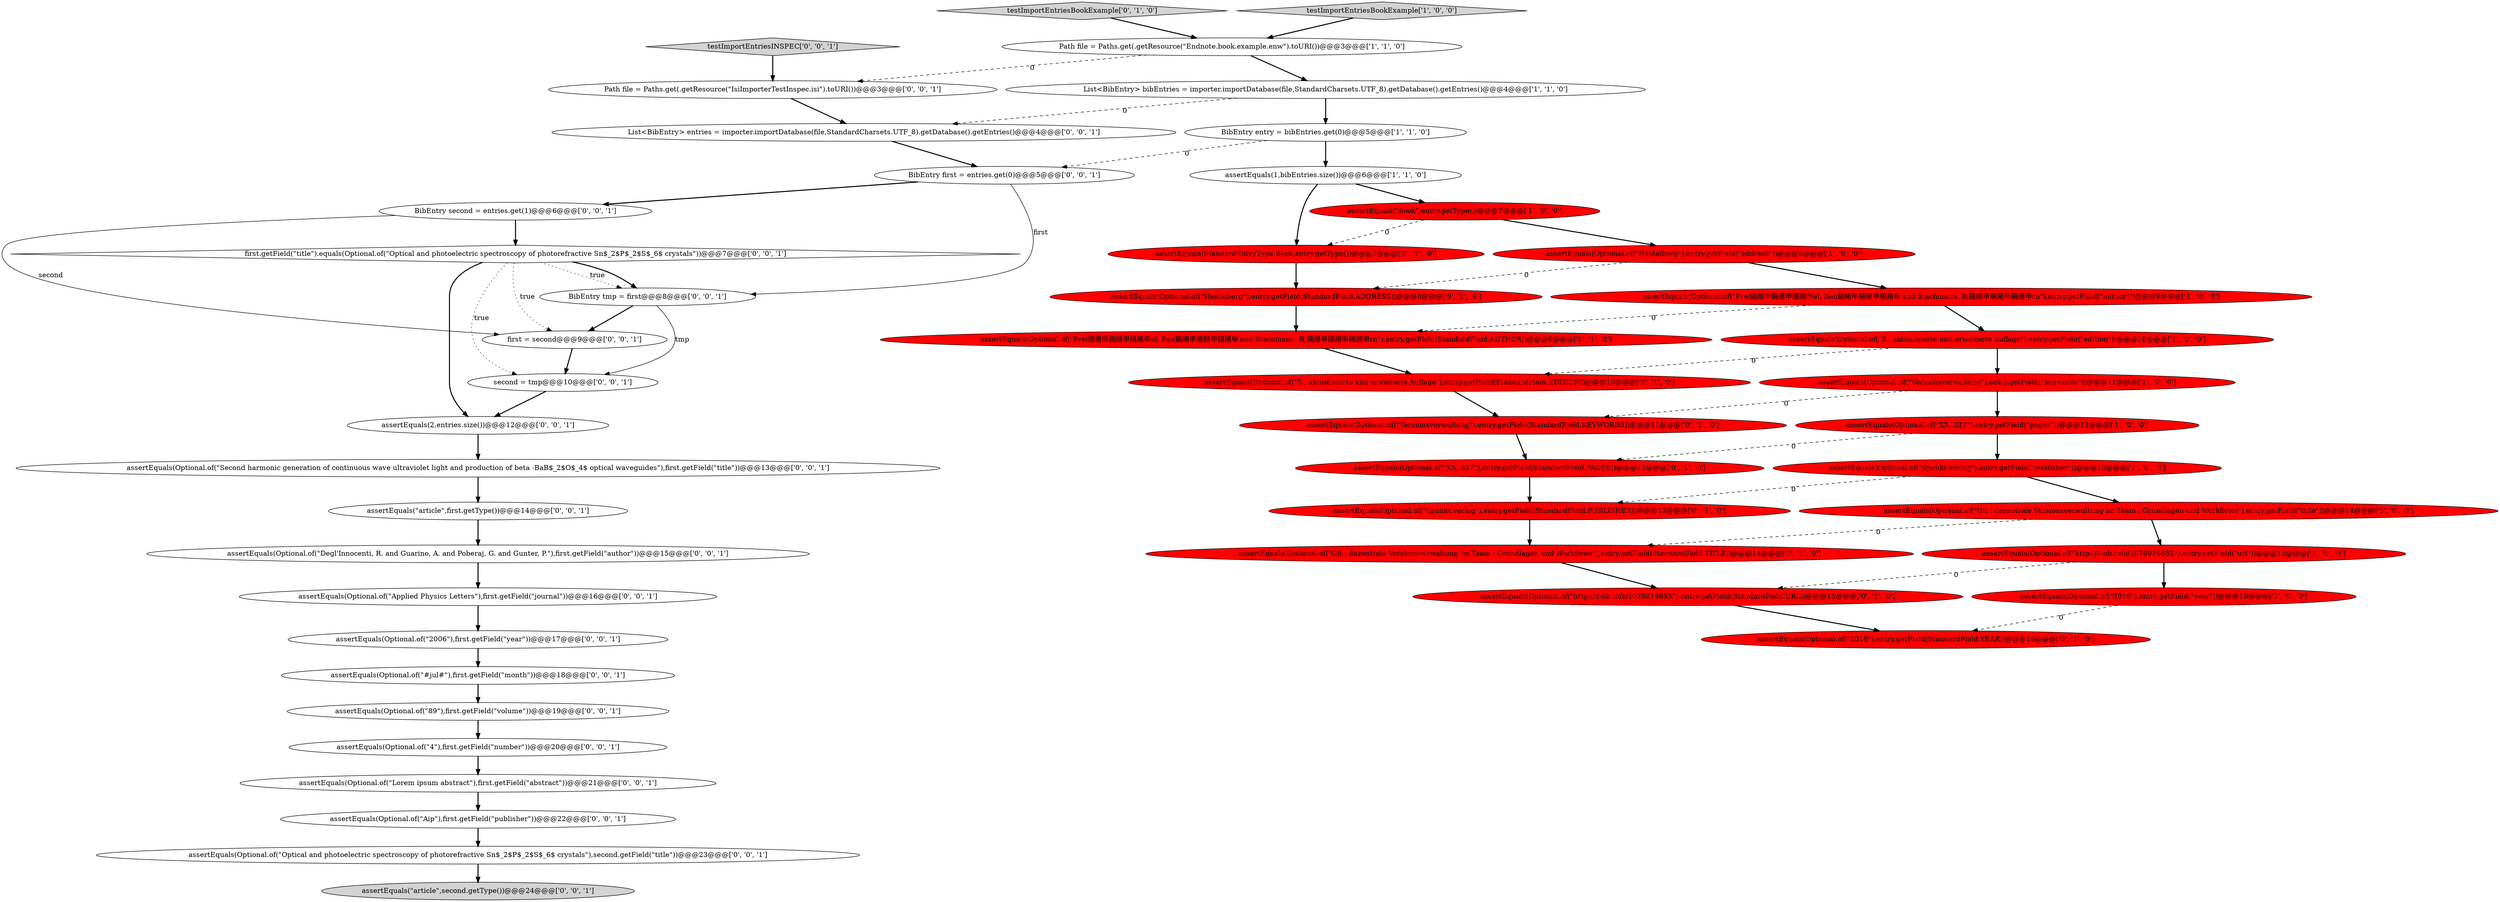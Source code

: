 digraph {
34 [style = filled, label = "List<BibEntry> entries = importer.importDatabase(file,StandardCharsets.UTF_8).getDatabase().getEntries()@@@4@@@['0', '0', '1']", fillcolor = white, shape = ellipse image = "AAA0AAABBB3BBB"];
3 [style = filled, label = "Path file = Paths.get(.getResource(\"Endnote.book.example.enw\").toURI())@@@3@@@['1', '1', '0']", fillcolor = white, shape = ellipse image = "AAA0AAABBB1BBB"];
5 [style = filled, label = "assertEquals(Optional.of(\"3., aktualisierte und erweiterte Auflage\"),entry.getField(\"edition\"))@@@10@@@['1', '0', '0']", fillcolor = red, shape = ellipse image = "AAA1AAABBB1BBB"];
19 [style = filled, label = "assertEquals(Optional.of(\"Git : dezentrale Versionsverwaltung im Team : Grundlagen und Workflows\"),entry.getField(StandardField.TITLE))@@@14@@@['0', '1', '0']", fillcolor = red, shape = ellipse image = "AAA1AAABBB2BBB"];
13 [style = filled, label = "assertEquals(Optional.of(\"dpunkt.verlag\"),entry.getField(\"publisher\"))@@@13@@@['1', '0', '0']", fillcolor = red, shape = ellipse image = "AAA1AAABBB1BBB"];
43 [style = filled, label = "assertEquals(Optional.of(\"Applied Physics Letters\"),first.getField(\"journal\"))@@@16@@@['0', '0', '1']", fillcolor = white, shape = ellipse image = "AAA0AAABBB3BBB"];
15 [style = filled, label = "assertEquals(Optional.of(\"XX, 327\"),entry.getField(StandardField.PAGES))@@@12@@@['0', '1', '0']", fillcolor = red, shape = ellipse image = "AAA1AAABBB2BBB"];
46 [style = filled, label = "assertEquals(Optional.of(\"Aip\"),first.getField(\"publisher\"))@@@22@@@['0', '0', '1']", fillcolor = white, shape = ellipse image = "AAA0AAABBB3BBB"];
45 [style = filled, label = "assertEquals(Optional.of(\"Degl'Innocenti, R. and Guarino, A. and Poberaj, G. and Gunter, P.\"),first.getField(\"author\"))@@@15@@@['0', '0', '1']", fillcolor = white, shape = ellipse image = "AAA0AAABBB3BBB"];
35 [style = filled, label = "first.getField(\"title\").equals(Optional.of(\"Optical and photoelectric spectroscopy of photorefractive Sn$_2$P$_2$S$_6$ crystals\"))@@@7@@@['0', '0', '1']", fillcolor = white, shape = diamond image = "AAA0AAABBB3BBB"];
8 [style = filled, label = "assertEquals(Optional.of(\"2016\"),entry.getField(\"year\"))@@@16@@@['1', '0', '0']", fillcolor = red, shape = ellipse image = "AAA1AAABBB1BBB"];
20 [style = filled, label = "assertEquals(Optional.of(\"3., aktualisierte und erweiterte Auflage\"),entry.getField(StandardField.EDITION))@@@10@@@['0', '1', '0']", fillcolor = red, shape = ellipse image = "AAA1AAABBB2BBB"];
40 [style = filled, label = "assertEquals(Optional.of(\"Optical and photoelectric spectroscopy of photorefractive Sn$_2$P$_2$S$_6$ crystals\"),second.getField(\"title\"))@@@23@@@['0', '0', '1']", fillcolor = white, shape = ellipse image = "AAA0AAABBB3BBB"];
42 [style = filled, label = "testImportEntriesINSPEC['0', '0', '1']", fillcolor = lightgray, shape = diamond image = "AAA0AAABBB3BBB"];
41 [style = filled, label = "BibEntry first = entries.get(0)@@@5@@@['0', '0', '1']", fillcolor = white, shape = ellipse image = "AAA0AAABBB3BBB"];
22 [style = filled, label = "assertEquals(Optional.of(\"Versionsverwaltung\"),entry.getField(StandardField.KEYWORDS))@@@11@@@['0', '1', '0']", fillcolor = red, shape = ellipse image = "AAA1AAABBB2BBB"];
29 [style = filled, label = "BibEntry tmp = first@@@8@@@['0', '0', '1']", fillcolor = white, shape = ellipse image = "AAA0AAABBB3BBB"];
0 [style = filled, label = "assertEquals(Optional.of(\"Versionsverwaltung\"),entry.getField(\"keywords\"))@@@11@@@['1', '0', '0']", fillcolor = red, shape = ellipse image = "AAA1AAABBB1BBB"];
39 [style = filled, label = "BibEntry second = entries.get(1)@@@6@@@['0', '0', '1']", fillcolor = white, shape = ellipse image = "AAA0AAABBB3BBB"];
26 [style = filled, label = "second = tmp@@@10@@@['0', '0', '1']", fillcolor = white, shape = ellipse image = "AAA0AAABBB3BBB"];
36 [style = filled, label = "assertEquals(Optional.of(\"Lorem ipsum abstract\"),first.getField(\"abstract\"))@@@21@@@['0', '0', '1']", fillcolor = white, shape = ellipse image = "AAA0AAABBB3BBB"];
28 [style = filled, label = "Path file = Paths.get(.getResource(\"IsiImporterTestInspec.isi\").toURI())@@@3@@@['0', '0', '1']", fillcolor = white, shape = ellipse image = "AAA0AAABBB3BBB"];
25 [style = filled, label = "assertEquals(Optional.of(\"http://d-nb.info/107601965X\"),entry.getField(StandardField.URL))@@@15@@@['0', '1', '0']", fillcolor = red, shape = ellipse image = "AAA1AAABBB2BBB"];
21 [style = filled, label = "assertEquals(Optional.of(\"2016\"),entry.getField(StandardField.YEAR))@@@16@@@['0', '1', '0']", fillcolor = red, shape = ellipse image = "AAA1AAABBB2BBB"];
47 [style = filled, label = "assertEquals(Optional.of(\"Second harmonic generation of continuous wave ultraviolet light and production of beta -BaB$_2$O$_4$ optical waveguides\"),first.getField(\"title\"))@@@13@@@['0', '0', '1']", fillcolor = white, shape = ellipse image = "AAA0AAABBB3BBB"];
17 [style = filled, label = "testImportEntriesBookExample['0', '1', '0']", fillcolor = lightgray, shape = diamond image = "AAA0AAABBB2BBB"];
33 [style = filled, label = "first = second@@@9@@@['0', '0', '1']", fillcolor = white, shape = ellipse image = "AAA0AAABBB3BBB"];
38 [style = filled, label = "assertEquals(Optional.of(\"89\"),first.getField(\"volume\"))@@@19@@@['0', '0', '1']", fillcolor = white, shape = ellipse image = "AAA0AAABBB3BBB"];
18 [style = filled, label = "assertEquals(Optional.of(\"Prei鐃緒申鐃緒申鐃緒申el, Ren鐃緒申鐃緒申鐃緒申 and Stachmann, Bj鐃緒申鐃緒申鐃緒申rn\"),entry.getField(StandardField.AUTHOR))@@@9@@@['0', '1', '0']", fillcolor = red, shape = ellipse image = "AAA1AAABBB2BBB"];
30 [style = filled, label = "assertEquals(2,entries.size())@@@12@@@['0', '0', '1']", fillcolor = white, shape = ellipse image = "AAA0AAABBB3BBB"];
24 [style = filled, label = "assertEquals(Optional.of(\"dpunkt.verlag\"),entry.getField(StandardField.PUBLISHER))@@@13@@@['0', '1', '0']", fillcolor = red, shape = ellipse image = "AAA1AAABBB2BBB"];
2 [style = filled, label = "assertEquals(\"book\",entry.getType())@@@7@@@['1', '0', '0']", fillcolor = red, shape = ellipse image = "AAA1AAABBB1BBB"];
44 [style = filled, label = "assertEquals(Optional.of(\"#jul#\"),first.getField(\"month\"))@@@18@@@['0', '0', '1']", fillcolor = white, shape = ellipse image = "AAA0AAABBB3BBB"];
14 [style = filled, label = "BibEntry entry = bibEntries.get(0)@@@5@@@['1', '1', '0']", fillcolor = white, shape = ellipse image = "AAA0AAABBB1BBB"];
32 [style = filled, label = "assertEquals(Optional.of(\"4\"),first.getField(\"number\"))@@@20@@@['0', '0', '1']", fillcolor = white, shape = ellipse image = "AAA0AAABBB3BBB"];
10 [style = filled, label = "testImportEntriesBookExample['1', '0', '0']", fillcolor = lightgray, shape = diamond image = "AAA0AAABBB1BBB"];
27 [style = filled, label = "assertEquals(\"article\",second.getType())@@@24@@@['0', '0', '1']", fillcolor = lightgray, shape = ellipse image = "AAA0AAABBB3BBB"];
6 [style = filled, label = "assertEquals(Optional.of(\"Prei鐃緒申鐃緒申鐃緒申el, Ren鐃緒申鐃緒申鐃緒申 and Stachmann, Bj鐃緒申鐃緒申鐃緒申rn\"),entry.getField(\"author\"))@@@9@@@['1', '0', '0']", fillcolor = red, shape = ellipse image = "AAA1AAABBB1BBB"];
37 [style = filled, label = "assertEquals(Optional.of(\"2006\"),first.getField(\"year\"))@@@17@@@['0', '0', '1']", fillcolor = white, shape = ellipse image = "AAA0AAABBB3BBB"];
23 [style = filled, label = "assertEquals(Optional.of(\"Heidelberg\"),entry.getField(StandardField.ADDRESS))@@@8@@@['0', '1', '0']", fillcolor = red, shape = ellipse image = "AAA1AAABBB2BBB"];
31 [style = filled, label = "assertEquals(\"article\",first.getType())@@@14@@@['0', '0', '1']", fillcolor = white, shape = ellipse image = "AAA0AAABBB3BBB"];
7 [style = filled, label = "assertEquals(1,bibEntries.size())@@@6@@@['1', '1', '0']", fillcolor = white, shape = ellipse image = "AAA0AAABBB1BBB"];
4 [style = filled, label = "assertEquals(Optional.of(\"Git : dezentrale Versionsverwaltung im Team : Grundlagen und Workflows\"),entry.getField(\"title\"))@@@14@@@['1', '0', '0']", fillcolor = red, shape = ellipse image = "AAA1AAABBB1BBB"];
12 [style = filled, label = "assertEquals(Optional.of(\"Heidelberg\"),entry.getField(\"address\"))@@@8@@@['1', '0', '0']", fillcolor = red, shape = ellipse image = "AAA1AAABBB1BBB"];
1 [style = filled, label = "assertEquals(Optional.of(\"http://d-nb.info/107601965X\"),entry.getField(\"url\"))@@@15@@@['1', '0', '0']", fillcolor = red, shape = ellipse image = "AAA1AAABBB1BBB"];
16 [style = filled, label = "assertEquals(StandardEntryType.Book,entry.getType())@@@7@@@['0', '1', '0']", fillcolor = red, shape = ellipse image = "AAA1AAABBB2BBB"];
9 [style = filled, label = "assertEquals(Optional.of(\"XX, 327\"),entry.getField(\"pages\"))@@@12@@@['1', '0', '0']", fillcolor = red, shape = ellipse image = "AAA1AAABBB1BBB"];
11 [style = filled, label = "List<BibEntry> bibEntries = importer.importDatabase(file,StandardCharsets.UTF_8).getDatabase().getEntries()@@@4@@@['1', '1', '0']", fillcolor = white, shape = ellipse image = "AAA0AAABBB1BBB"];
35->29 [style = dotted, label="true"];
0->9 [style = bold, label=""];
3->28 [style = dashed, label="0"];
22->15 [style = bold, label=""];
1->8 [style = bold, label=""];
24->19 [style = bold, label=""];
35->29 [style = bold, label=""];
12->23 [style = dashed, label="0"];
28->34 [style = bold, label=""];
11->14 [style = bold, label=""];
11->34 [style = dashed, label="0"];
47->31 [style = bold, label=""];
39->33 [style = solid, label="second"];
3->11 [style = bold, label=""];
35->26 [style = dotted, label="true"];
10->3 [style = bold, label=""];
29->26 [style = solid, label="tmp"];
34->41 [style = bold, label=""];
43->37 [style = bold, label=""];
16->23 [style = bold, label=""];
8->21 [style = dashed, label="0"];
35->33 [style = dotted, label="true"];
12->6 [style = bold, label=""];
41->29 [style = solid, label="first"];
0->22 [style = dashed, label="0"];
44->38 [style = bold, label=""];
2->12 [style = bold, label=""];
19->25 [style = bold, label=""];
33->26 [style = bold, label=""];
20->22 [style = bold, label=""];
14->7 [style = bold, label=""];
26->30 [style = bold, label=""];
38->32 [style = bold, label=""];
6->18 [style = dashed, label="0"];
5->20 [style = dashed, label="0"];
6->5 [style = bold, label=""];
18->20 [style = bold, label=""];
36->46 [style = bold, label=""];
29->33 [style = bold, label=""];
13->24 [style = dashed, label="0"];
45->43 [style = bold, label=""];
5->0 [style = bold, label=""];
14->41 [style = dashed, label="0"];
7->2 [style = bold, label=""];
40->27 [style = bold, label=""];
39->35 [style = bold, label=""];
15->24 [style = bold, label=""];
2->16 [style = dashed, label="0"];
7->16 [style = bold, label=""];
37->44 [style = bold, label=""];
17->3 [style = bold, label=""];
32->36 [style = bold, label=""];
4->19 [style = dashed, label="0"];
4->1 [style = bold, label=""];
30->47 [style = bold, label=""];
46->40 [style = bold, label=""];
41->39 [style = bold, label=""];
42->28 [style = bold, label=""];
1->25 [style = dashed, label="0"];
35->30 [style = bold, label=""];
31->45 [style = bold, label=""];
23->18 [style = bold, label=""];
25->21 [style = bold, label=""];
9->15 [style = dashed, label="0"];
9->13 [style = bold, label=""];
13->4 [style = bold, label=""];
}
